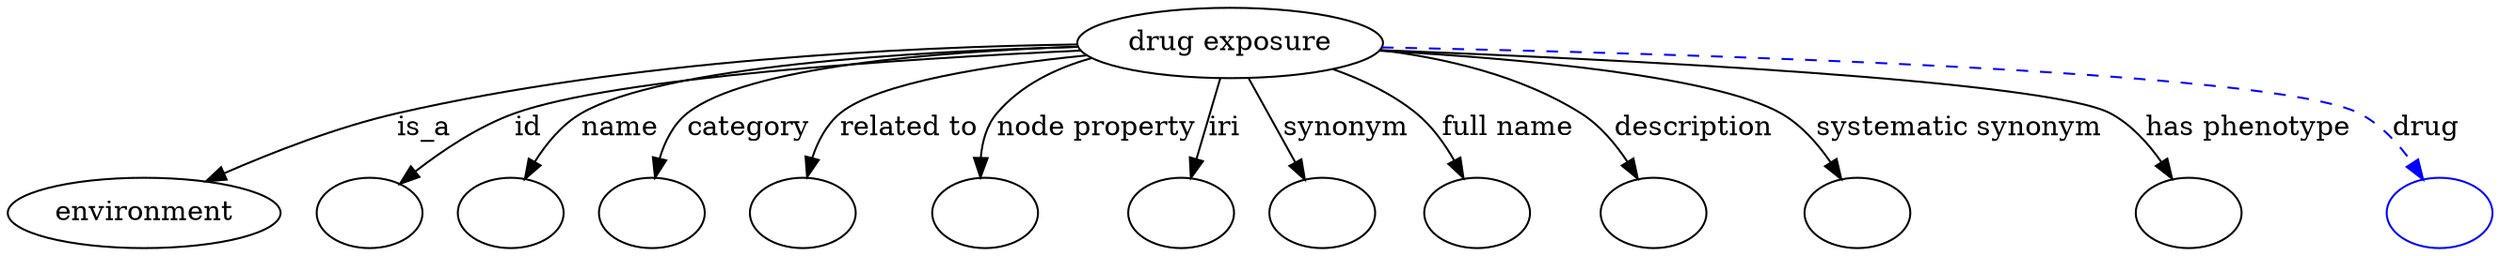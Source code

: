 digraph {
	graph [bb="0,0,1082.8,122"];
	node [label="\N"];
	"drug exposure"	 [height=0.5,
		label="drug exposure",
		pos="545.8,104",
		width=1.6792];
	environment	 [height=0.5,
		pos="54.803,18",
		width=1.5223];
	"drug exposure" -> environment	 [label=is_a,
		lp="199.08,61",
		pos="e,86.724,32.751 486.78,99.95 400.08,93.681 242.6,80.99 187.25,68 155.85,60.63 121.84,47.677 96.142,36.801"];
	id	 [color=black,
		height=0.5,
		label="",
		pos="154.8,18",
		width=0.75];
	"drug exposure" -> id	 [color=black,
		label=id,
		lp="250.25,61",
		pos="e,173.26,31.229 486.81,99.715 412.06,93.812 287.7,82.268 243.91,68 221.86,60.812 199.08,47.919 182.07,37.026",
		style=solid];
	name	 [color=black,
		height=0.5,
		label="",
		pos="226.8,18",
		width=0.75];
	"drug exposure" -> name	 [color=black,
		label=name,
		lp="292.96,61",
		pos="e,238.63,34.317 486.25,100.41 418.66,95.576 313.14,85.489 277.49,68 265.17,61.962 254.02,51.767 245.32,42.153",
		style=solid];
	category	 [color=black,
		height=0.5,
		label="",
		pos="298.8,18",
		width=0.75];
	"drug exposure" -> category	 [color=black,
		label=category,
		lp="347.9,61",
		pos="e,303.22,35.993 486.38,100.46 429.53,96.008 348.81,86.584 323.61,68 316.02,62.4 310.61,53.828 306.83,45.354",
		style=solid];
	"related to"	 [color=black,
		height=0.5,
		label="",
		pos="370.8,18",
		width=0.75];
	"drug exposure" -> "related to"	 [color=black,
		label="related to",
		lp="411.04,61",
		pos="e,371.21,36.055 489.13,97.623 448.84,91.962 399.33,82.341 384.33,68 378.3,62.232 374.86,54.074 372.93,46.018",
		style=solid];
	"node property"	 [color=black,
		height=0.5,
		label="",
		pos="442.8,18",
		width=0.75];
	"drug exposure" -> "node property"	 [color=black,
		label="node property",
		lp="485.87,61",
		pos="e,439.68,36.345 499.39,92.367 477.01,85.769 453.53,77.04 446.66,68 442.03,61.9 440.12,54.085 439.62,46.456",
		style=solid];
	iri	 [color=black,
		height=0.5,
		label="",
		pos="514.8,18",
		width=0.75];
	"drug exposure" -> iri	 [color=black,
		label=iri,
		lp="539.02,61",
		pos="e,521.16,35.624 539.23,85.762 534.98,73.974 529.37,58.422 524.6,45.189",
		style=solid];
	synonym	 [color=black,
		height=0.5,
		label="",
		pos="586.8,18",
		width=0.75];
	"drug exposure" -> synonym	 [color=black,
		label=synonym,
		lp="594.47,61",
		pos="e,578.54,35.332 554.5,85.762 560.21,73.78 567.78,57.906 574.15,44.535",
		style=solid];
	"full name"	 [color=black,
		height=0.5,
		label="",
		pos="658.8,18",
		width=0.75];
	"drug exposure" -> "full name"	 [color=black,
		label="full name",
		lp="663.43,61",
		pos="e,649.96,35.039 585.85,90.326 598.82,84.694 612.7,77.278 623.8,68 631.89,61.242 638.97,52.188 644.62,43.643",
		style=solid];
	description	 [color=black,
		height=0.5,
		label="",
		pos="730.8,18",
		width=0.75];
	"drug exposure" -> description	 [color=black,
		label=description,
		lp="739.91,61",
		pos="e,722.1,35.304 598.41,95.12 634.34,88.326 678.16,78.386 693.8,68 702.98,61.907 710.72,52.732 716.71,43.898",
		style=solid];
	"systematic synonym"	 [color=black,
		height=0.5,
		label="",
		pos="815.8,18",
		width=0.75];
	"drug exposure" -> "systematic synonym"	 [color=black,
		label="systematic synonym",
		lp="848.77,61",
		pos="e,806.27,35.17 604.58,99.53 662.58,94.279 746.56,84.171 774.8,68 784.99,62.167 793.7,52.756 800.43,43.663",
		style=solid];
	"has phenotype"	 [color=black,
		height=0.5,
		label="",
		pos="952.8,18",
		width=0.75];
	"drug exposure" -> "has phenotype"	 [color=black,
		label="has phenotype",
		lp="968.04,61",
		pos="e,943.08,34.939 605.14,100.55 701.38,94.593 883.46,81.697 909.8,68 920.69,62.338 930,52.652 937.14,43.304",
		style=solid];
	drug	 [color=blue,
		height=0.5,
		label="",
		pos="1055.8,18",
		width=0.75];
	"drug exposure" -> drug	 [color=blue,
		label=drug,
		lp="1041.6,61",
		pos="e,1045.8,35.04 606.09,101.87 723.91,97.339 976.37,85.695 1011.8,68 1023,62.406 1032.6,52.599 1039.9,43.144",
		style=dashed];
}
